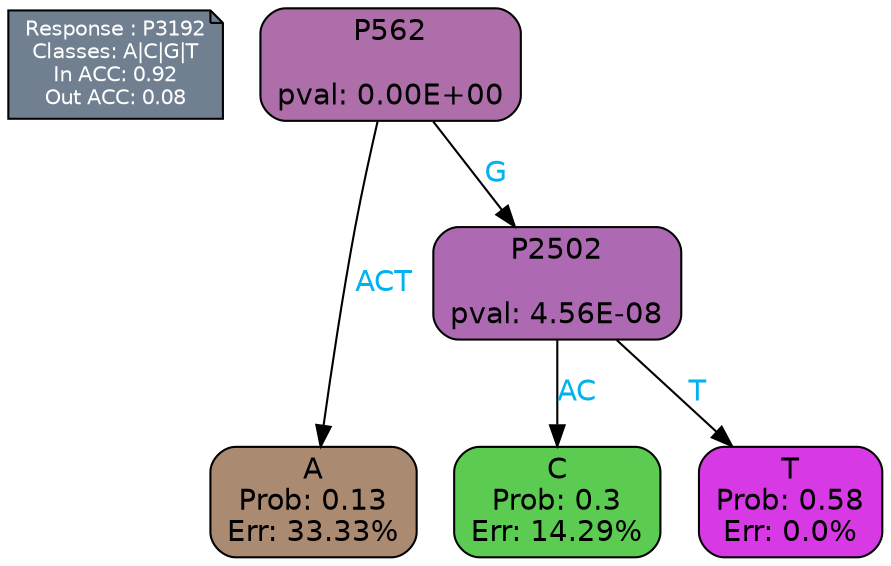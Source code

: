 digraph Tree {
node [shape=box, style="filled, rounded", color="black", fontname=helvetica] ;
graph [ranksep=equally, splines=polylines, bgcolor=transparent, dpi=600] ;
edge [fontname=helvetica] ;
LEGEND [label="Response : P3192
Classes: A|C|G|T
In ACC: 0.92
Out ACC: 0.08
",shape=note,align=left,style=filled,fillcolor="slategray",fontcolor="white",fontsize=10];1 [label="P562

pval: 0.00E+00", fillcolor="#ad6eaa"] ;
2 [label="A
Prob: 0.13
Err: 33.33%", fillcolor="#ab8a72"] ;
3 [label="P2502

pval: 4.56E-08", fillcolor="#ad6ab3"] ;
4 [label="C
Prob: 0.3
Err: 14.29%", fillcolor="#5bcc51"] ;
5 [label="T
Prob: 0.58
Err: 0.0%", fillcolor="#d739e5"] ;
1 -> 2 [label="ACT",fontcolor=deepskyblue2] ;
1 -> 3 [label="G",fontcolor=deepskyblue2] ;
3 -> 4 [label="AC",fontcolor=deepskyblue2] ;
3 -> 5 [label="T",fontcolor=deepskyblue2] ;
{rank = same; 2;4;5;}{rank = same; LEGEND;1;}}